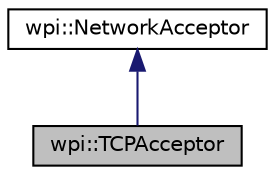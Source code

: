 digraph "wpi::TCPAcceptor"
{
  edge [fontname="Helvetica",fontsize="10",labelfontname="Helvetica",labelfontsize="10"];
  node [fontname="Helvetica",fontsize="10",shape=record];
  Node1 [label="wpi::TCPAcceptor",height=0.2,width=0.4,color="black", fillcolor="grey75", style="filled", fontcolor="black"];
  Node2 -> Node1 [dir="back",color="midnightblue",fontsize="10",style="solid",fontname="Helvetica"];
  Node2 [label="wpi::NetworkAcceptor",height=0.2,width=0.4,color="black", fillcolor="white", style="filled",URL="$classwpi_1_1NetworkAcceptor.html"];
}
